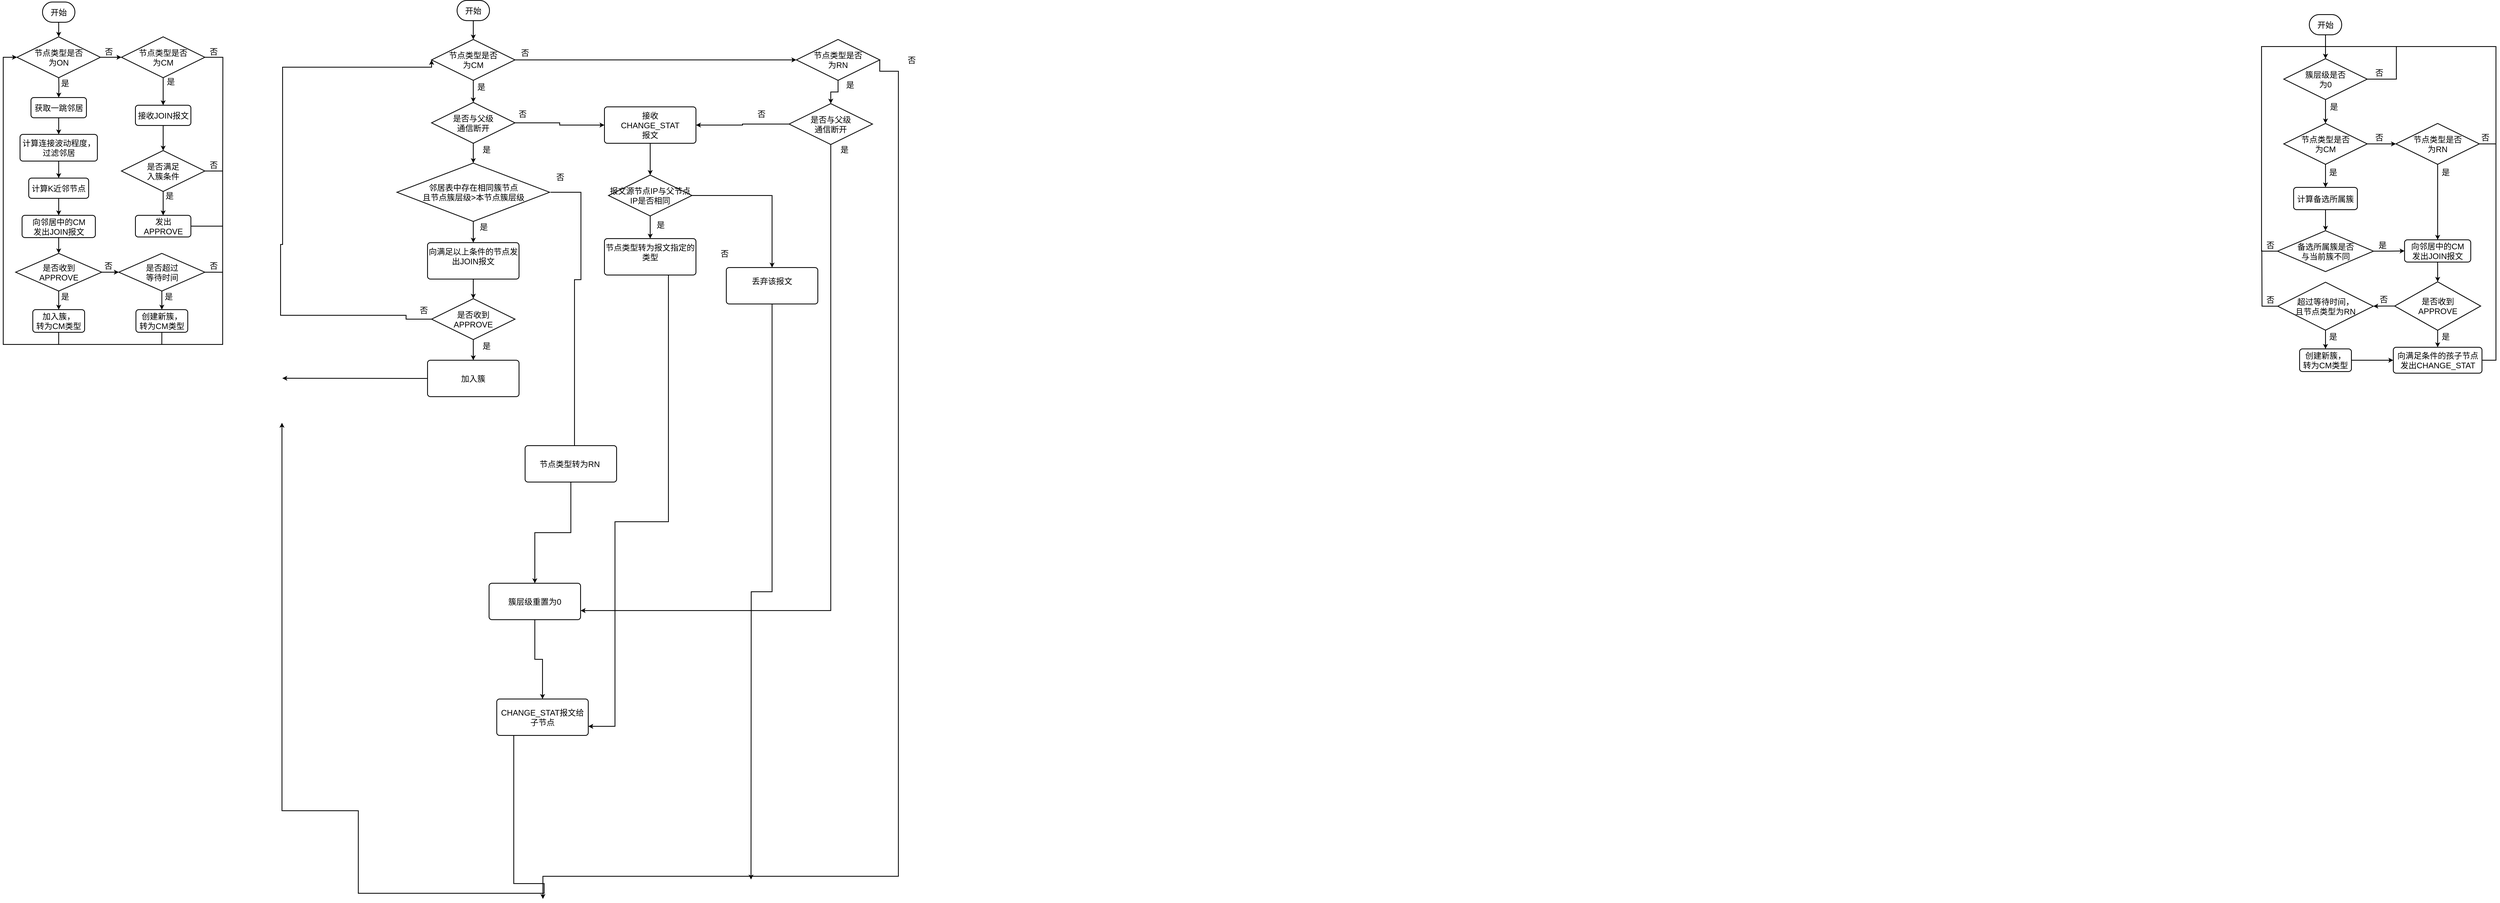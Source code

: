 <mxfile version="20.8.23" type="github">
  <diagram id="C5RBs43oDa-KdzZeNtuy" name="Page-1">
    <mxGraphModel dx="12573" dy="5320" grid="0" gridSize="10" guides="1" tooltips="1" connect="1" arrows="1" fold="1" page="0" pageScale="1" pageWidth="827" pageHeight="1169" math="0" shadow="0">
      <root>
        <mxCell id="WIyWlLk6GJQsqaUBKTNV-0" />
        <mxCell id="WIyWlLk6GJQsqaUBKTNV-1" parent="WIyWlLk6GJQsqaUBKTNV-0" />
        <mxCell id="Gv1gd0p0m8v2-Ml-v7k9-33" style="edgeStyle=orthogonalEdgeStyle;rounded=0;orthogonalLoop=1;jettySize=auto;html=1;exitX=0.5;exitY=1;exitDx=0;exitDy=0;entryX=0.5;entryY=0;entryDx=0;entryDy=0;fontSize=20;strokeWidth=2;" edge="1" parent="WIyWlLk6GJQsqaUBKTNV-1" source="Gv1gd0p0m8v2-Ml-v7k9-2" target="Gv1gd0p0m8v2-Ml-v7k9-16">
          <mxGeometry relative="1" as="geometry" />
        </mxCell>
        <mxCell id="Gv1gd0p0m8v2-Ml-v7k9-2" value="获取一跳邻居" style="rounded=1;whiteSpace=wrap;html=1;absoluteArcSize=1;arcSize=14;strokeWidth=2;fontSize=20;" vertex="1" parent="WIyWlLk6GJQsqaUBKTNV-1">
          <mxGeometry x="129.5" y="320" width="137" height="50" as="geometry" />
        </mxCell>
        <mxCell id="Gv1gd0p0m8v2-Ml-v7k9-41" style="edgeStyle=orthogonalEdgeStyle;rounded=0;orthogonalLoop=1;jettySize=auto;html=1;exitX=0.5;exitY=1;exitDx=0;exitDy=0;exitPerimeter=0;entryX=0.5;entryY=0;entryDx=0;entryDy=0;fontSize=20;strokeWidth=2;" edge="1" parent="WIyWlLk6GJQsqaUBKTNV-1" target="Gv1gd0p0m8v2-Ml-v7k9-2">
          <mxGeometry relative="1" as="geometry">
            <mxPoint x="198" y="266" as="sourcePoint" />
          </mxGeometry>
        </mxCell>
        <mxCell id="Gv1gd0p0m8v2-Ml-v7k9-55" style="edgeStyle=orthogonalEdgeStyle;rounded=0;orthogonalLoop=1;jettySize=auto;html=1;exitX=1;exitY=0.5;exitDx=0;exitDy=0;exitPerimeter=0;fontSize=20;entryX=0;entryY=0.5;entryDx=0;entryDy=0;entryPerimeter=0;strokeWidth=2;" edge="1" parent="WIyWlLk6GJQsqaUBKTNV-1" source="Gv1gd0p0m8v2-Ml-v7k9-3" target="Gv1gd0p0m8v2-Ml-v7k9-81">
          <mxGeometry relative="1" as="geometry">
            <mxPoint x="352" y="221" as="targetPoint" />
          </mxGeometry>
        </mxCell>
        <mxCell id="Gv1gd0p0m8v2-Ml-v7k9-3" value="节点类型是否&lt;br&gt;为ON" style="strokeWidth=2;html=1;shape=mxgraph.flowchart.decision;whiteSpace=wrap;fontSize=20;" vertex="1" parent="WIyWlLk6GJQsqaUBKTNV-1">
          <mxGeometry x="95" y="170" width="206" height="101" as="geometry" />
        </mxCell>
        <mxCell id="Gv1gd0p0m8v2-Ml-v7k9-9" style="edgeStyle=orthogonalEdgeStyle;rounded=0;orthogonalLoop=1;jettySize=auto;html=1;exitX=0.5;exitY=1;exitDx=0;exitDy=0;exitPerimeter=0;entryX=0.5;entryY=0;entryDx=0;entryDy=0;entryPerimeter=0;fontSize=20;strokeWidth=2;" edge="1" parent="WIyWlLk6GJQsqaUBKTNV-1" source="Gv1gd0p0m8v2-Ml-v7k9-8" target="Gv1gd0p0m8v2-Ml-v7k9-3">
          <mxGeometry relative="1" as="geometry" />
        </mxCell>
        <mxCell id="Gv1gd0p0m8v2-Ml-v7k9-8" value="开始" style="strokeWidth=2;html=1;shape=mxgraph.flowchart.terminator;whiteSpace=wrap;fontSize=20;" vertex="1" parent="WIyWlLk6GJQsqaUBKTNV-1">
          <mxGeometry x="158" y="84" width="80" height="50" as="geometry" />
        </mxCell>
        <mxCell id="Gv1gd0p0m8v2-Ml-v7k9-35" style="edgeStyle=orthogonalEdgeStyle;rounded=0;orthogonalLoop=1;jettySize=auto;html=1;exitX=0.5;exitY=1;exitDx=0;exitDy=0;entryX=0.5;entryY=0;entryDx=0;entryDy=0;fontSize=20;strokeWidth=2;" edge="1" parent="WIyWlLk6GJQsqaUBKTNV-1" source="Gv1gd0p0m8v2-Ml-v7k9-16" target="Gv1gd0p0m8v2-Ml-v7k9-82">
          <mxGeometry relative="1" as="geometry">
            <mxPoint x="211" y="539.0" as="targetPoint" />
          </mxGeometry>
        </mxCell>
        <mxCell id="Gv1gd0p0m8v2-Ml-v7k9-16" value="计算连接波动程度，过滤邻居" style="rounded=1;whiteSpace=wrap;html=1;absoluteArcSize=1;arcSize=14;strokeWidth=2;fontSize=20;" vertex="1" parent="WIyWlLk6GJQsqaUBKTNV-1">
          <mxGeometry x="102.5" y="411" width="191" height="66" as="geometry" />
        </mxCell>
        <mxCell id="Gv1gd0p0m8v2-Ml-v7k9-36" style="edgeStyle=orthogonalEdgeStyle;rounded=0;orthogonalLoop=1;jettySize=auto;html=1;entryX=0.5;entryY=0;entryDx=0;entryDy=0;fontSize=20;strokeWidth=2;exitX=0.5;exitY=1;exitDx=0;exitDy=0;" edge="1" parent="WIyWlLk6GJQsqaUBKTNV-1" target="Gv1gd0p0m8v2-Ml-v7k9-24">
          <mxGeometry relative="1" as="geometry">
            <mxPoint x="198" y="583.0" as="sourcePoint" />
            <Array as="points">
              <mxPoint x="198" y="570" />
              <mxPoint x="198" y="570" />
            </Array>
          </mxGeometry>
        </mxCell>
        <mxCell id="Gv1gd0p0m8v2-Ml-v7k9-37" style="edgeStyle=orthogonalEdgeStyle;rounded=0;orthogonalLoop=1;jettySize=auto;html=1;exitX=0.5;exitY=1;exitDx=0;exitDy=0;fontSize=20;entryX=0.5;entryY=0;entryDx=0;entryDy=0;entryPerimeter=0;strokeWidth=2;" edge="1" parent="WIyWlLk6GJQsqaUBKTNV-1" source="Gv1gd0p0m8v2-Ml-v7k9-24" target="Gv1gd0p0m8v2-Ml-v7k9-84">
          <mxGeometry relative="1" as="geometry">
            <mxPoint x="197" y="691" as="targetPoint" />
          </mxGeometry>
        </mxCell>
        <mxCell id="Gv1gd0p0m8v2-Ml-v7k9-24" value="向邻居中的CM&lt;br style=&quot;font-size: 20px;&quot;&gt;发出JOIN报文" style="rounded=1;whiteSpace=wrap;html=1;absoluteArcSize=1;arcSize=14;strokeWidth=2;fontSize=20;" vertex="1" parent="WIyWlLk6GJQsqaUBKTNV-1">
          <mxGeometry x="107.5" y="611" width="181" height="55" as="geometry" />
        </mxCell>
        <mxCell id="Gv1gd0p0m8v2-Ml-v7k9-39" style="edgeStyle=orthogonalEdgeStyle;rounded=0;orthogonalLoop=1;jettySize=auto;html=1;exitX=0.5;exitY=1;exitDx=0;exitDy=0;exitPerimeter=0;entryX=0.5;entryY=0;entryDx=0;entryDy=0;fontSize=20;strokeWidth=2;" edge="1" parent="WIyWlLk6GJQsqaUBKTNV-1" source="Gv1gd0p0m8v2-Ml-v7k9-84" target="Gv1gd0p0m8v2-Ml-v7k9-80">
          <mxGeometry relative="1" as="geometry">
            <mxPoint x="210" y="792.0" as="sourcePoint" />
            <mxPoint x="180" y="841" as="targetPoint" />
          </mxGeometry>
        </mxCell>
        <mxCell id="Gv1gd0p0m8v2-Ml-v7k9-63" value="是" style="text;strokeColor=none;align=center;fillColor=none;html=1;verticalAlign=middle;whiteSpace=wrap;rounded=0;fontSize=20;" vertex="1" parent="WIyWlLk6GJQsqaUBKTNV-1">
          <mxGeometry x="184" y="796" width="60" height="30" as="geometry" />
        </mxCell>
        <mxCell id="Gv1gd0p0m8v2-Ml-v7k9-66" value="否" style="text;strokeColor=none;align=center;fillColor=none;html=1;verticalAlign=middle;whiteSpace=wrap;rounded=0;fontSize=20;" vertex="1" parent="WIyWlLk6GJQsqaUBKTNV-1">
          <mxGeometry x="291" y="720" width="60" height="30" as="geometry" />
        </mxCell>
        <mxCell id="Gv1gd0p0m8v2-Ml-v7k9-68" value="是" style="text;strokeColor=none;align=center;fillColor=none;html=1;verticalAlign=middle;whiteSpace=wrap;rounded=0;fontSize=20;" vertex="1" parent="WIyWlLk6GJQsqaUBKTNV-1">
          <mxGeometry x="440" y="796" width="60" height="30" as="geometry" />
        </mxCell>
        <mxCell id="Gv1gd0p0m8v2-Ml-v7k9-70" value="是" style="text;strokeColor=none;align=center;fillColor=none;html=1;verticalAlign=middle;whiteSpace=wrap;rounded=0;fontSize=20;" vertex="1" parent="WIyWlLk6GJQsqaUBKTNV-1">
          <mxGeometry x="184" y="269" width="60" height="30" as="geometry" />
        </mxCell>
        <mxCell id="Gv1gd0p0m8v2-Ml-v7k9-71" value="否" style="text;strokeColor=none;align=center;fillColor=none;html=1;verticalAlign=middle;whiteSpace=wrap;rounded=0;fontSize=20;" vertex="1" parent="WIyWlLk6GJQsqaUBKTNV-1">
          <mxGeometry x="291.5" y="191" width="60" height="30" as="geometry" />
        </mxCell>
        <mxCell id="Gv1gd0p0m8v2-Ml-v7k9-72" value="否" style="text;strokeColor=none;align=center;fillColor=none;html=1;verticalAlign=middle;whiteSpace=wrap;rounded=0;fontSize=20;" vertex="1" parent="WIyWlLk6GJQsqaUBKTNV-1">
          <mxGeometry x="551" y="471" width="60" height="30" as="geometry" />
        </mxCell>
        <mxCell id="Gv1gd0p0m8v2-Ml-v7k9-74" value="是" style="text;strokeColor=none;align=center;fillColor=none;html=1;verticalAlign=middle;whiteSpace=wrap;rounded=0;fontSize=20;" vertex="1" parent="WIyWlLk6GJQsqaUBKTNV-1">
          <mxGeometry x="442" y="547" width="60" height="30" as="geometry" />
        </mxCell>
        <mxCell id="Gv1gd0p0m8v2-Ml-v7k9-75" value="是" style="text;strokeColor=none;align=center;fillColor=none;html=1;verticalAlign=middle;whiteSpace=wrap;rounded=0;fontSize=20;" vertex="1" parent="WIyWlLk6GJQsqaUBKTNV-1">
          <mxGeometry x="445" y="265" width="60" height="30" as="geometry" />
        </mxCell>
        <mxCell id="Gv1gd0p0m8v2-Ml-v7k9-231" style="edgeStyle=orthogonalEdgeStyle;rounded=0;orthogonalLoop=1;jettySize=auto;html=1;exitX=0.5;exitY=1;exitDx=0;exitDy=0;strokeWidth=2;fontSize=20;endArrow=none;endFill=0;" edge="1" parent="WIyWlLk6GJQsqaUBKTNV-1" source="Gv1gd0p0m8v2-Ml-v7k9-80">
          <mxGeometry relative="1" as="geometry">
            <mxPoint x="197.944" y="929.667" as="targetPoint" />
          </mxGeometry>
        </mxCell>
        <mxCell id="Gv1gd0p0m8v2-Ml-v7k9-80" value="加入簇，&lt;br style=&quot;font-size: 20px;&quot;&gt;转为CM类型" style="rounded=1;whiteSpace=wrap;html=1;absoluteArcSize=1;arcSize=14;strokeWidth=2;fontSize=20;" vertex="1" parent="WIyWlLk6GJQsqaUBKTNV-1">
          <mxGeometry x="134" y="844" width="128" height="56" as="geometry" />
        </mxCell>
        <mxCell id="Gv1gd0p0m8v2-Ml-v7k9-95" value="" style="edgeStyle=orthogonalEdgeStyle;rounded=0;orthogonalLoop=1;jettySize=auto;html=1;fontSize=20;endArrow=classic;endFill=1;strokeWidth=2;" edge="1" parent="WIyWlLk6GJQsqaUBKTNV-1" source="Gv1gd0p0m8v2-Ml-v7k9-81" target="Gv1gd0p0m8v2-Ml-v7k9-86">
          <mxGeometry relative="1" as="geometry" />
        </mxCell>
        <mxCell id="Gv1gd0p0m8v2-Ml-v7k9-169" style="edgeStyle=orthogonalEdgeStyle;rounded=0;orthogonalLoop=1;jettySize=auto;html=1;exitX=1;exitY=0.5;exitDx=0;exitDy=0;exitPerimeter=0;strokeWidth=2;fontSize=20;endArrow=none;endFill=0;" edge="1" parent="WIyWlLk6GJQsqaUBKTNV-1" source="Gv1gd0p0m8v2-Ml-v7k9-81">
          <mxGeometry relative="1" as="geometry">
            <mxPoint x="603" y="501" as="targetPoint" />
          </mxGeometry>
        </mxCell>
        <mxCell id="Gv1gd0p0m8v2-Ml-v7k9-81" value="节点类型是否&lt;br&gt;为CM" style="strokeWidth=2;html=1;shape=mxgraph.flowchart.decision;whiteSpace=wrap;fontSize=20;" vertex="1" parent="WIyWlLk6GJQsqaUBKTNV-1">
          <mxGeometry x="353" y="170" width="206" height="101" as="geometry" />
        </mxCell>
        <mxCell id="Gv1gd0p0m8v2-Ml-v7k9-82" value="计算K近邻节点" style="rounded=1;whiteSpace=wrap;html=1;absoluteArcSize=1;arcSize=14;strokeWidth=2;fontSize=20;" vertex="1" parent="WIyWlLk6GJQsqaUBKTNV-1">
          <mxGeometry x="124" y="519" width="148" height="50" as="geometry" />
        </mxCell>
        <mxCell id="Gv1gd0p0m8v2-Ml-v7k9-92" value="" style="edgeStyle=orthogonalEdgeStyle;rounded=0;orthogonalLoop=1;jettySize=auto;html=1;fontSize=20;endArrow=classic;endFill=1;exitX=1;exitY=0.5;exitDx=0;exitDy=0;exitPerimeter=0;strokeWidth=2;" edge="1" parent="WIyWlLk6GJQsqaUBKTNV-1" source="Gv1gd0p0m8v2-Ml-v7k9-84" target="Gv1gd0p0m8v2-Ml-v7k9-91">
          <mxGeometry relative="1" as="geometry">
            <mxPoint x="288.25" y="702.5" as="sourcePoint" />
            <Array as="points">
              <mxPoint x="386" y="751" />
            </Array>
          </mxGeometry>
        </mxCell>
        <mxCell id="Gv1gd0p0m8v2-Ml-v7k9-84" value="是否收到&lt;br&gt;APPROVE" style="strokeWidth=2;html=1;shape=mxgraph.flowchart.decision;whiteSpace=wrap;fontSize=20;" vertex="1" parent="WIyWlLk6GJQsqaUBKTNV-1">
          <mxGeometry x="91.75" y="705" width="212.5" height="93" as="geometry" />
        </mxCell>
        <mxCell id="Gv1gd0p0m8v2-Ml-v7k9-232" style="edgeStyle=orthogonalEdgeStyle;rounded=0;orthogonalLoop=1;jettySize=auto;html=1;exitX=0.5;exitY=1;exitDx=0;exitDy=0;strokeWidth=2;fontSize=20;endArrow=none;endFill=0;" edge="1" parent="WIyWlLk6GJQsqaUBKTNV-1" source="Gv1gd0p0m8v2-Ml-v7k9-85">
          <mxGeometry relative="1" as="geometry">
            <mxPoint x="452.667" y="929.667" as="targetPoint" />
          </mxGeometry>
        </mxCell>
        <mxCell id="Gv1gd0p0m8v2-Ml-v7k9-85" value="创建新簇，&lt;br style=&quot;border-color: var(--border-color);&quot;&gt;转为CM类型" style="rounded=1;whiteSpace=wrap;html=1;absoluteArcSize=1;arcSize=14;strokeWidth=2;fontSize=20;" vertex="1" parent="WIyWlLk6GJQsqaUBKTNV-1">
          <mxGeometry x="388.75" y="844" width="128" height="56" as="geometry" />
        </mxCell>
        <mxCell id="Gv1gd0p0m8v2-Ml-v7k9-96" value="" style="edgeStyle=orthogonalEdgeStyle;rounded=0;orthogonalLoop=1;jettySize=auto;html=1;fontSize=20;endArrow=classic;endFill=1;strokeWidth=2;" edge="1" parent="WIyWlLk6GJQsqaUBKTNV-1" source="Gv1gd0p0m8v2-Ml-v7k9-86" target="Gv1gd0p0m8v2-Ml-v7k9-87">
          <mxGeometry relative="1" as="geometry" />
        </mxCell>
        <mxCell id="Gv1gd0p0m8v2-Ml-v7k9-86" value="接收JOIN报文" style="rounded=1;whiteSpace=wrap;html=1;absoluteArcSize=1;arcSize=14;strokeWidth=2;fontSize=20;" vertex="1" parent="WIyWlLk6GJQsqaUBKTNV-1">
          <mxGeometry x="387.5" y="339" width="137" height="50" as="geometry" />
        </mxCell>
        <mxCell id="Gv1gd0p0m8v2-Ml-v7k9-97" value="" style="edgeStyle=orthogonalEdgeStyle;rounded=0;orthogonalLoop=1;jettySize=auto;html=1;fontSize=20;endArrow=classic;endFill=1;strokeWidth=2;exitX=0.5;exitY=1;exitDx=0;exitDy=0;exitPerimeter=0;" edge="1" parent="WIyWlLk6GJQsqaUBKTNV-1" source="Gv1gd0p0m8v2-Ml-v7k9-87" target="Gv1gd0p0m8v2-Ml-v7k9-88">
          <mxGeometry relative="1" as="geometry">
            <mxPoint x="456.0" y="580" as="sourcePoint" />
          </mxGeometry>
        </mxCell>
        <mxCell id="Gv1gd0p0m8v2-Ml-v7k9-103" style="edgeStyle=orthogonalEdgeStyle;rounded=0;orthogonalLoop=1;jettySize=auto;html=1;exitX=1;exitY=0.5;exitDx=0;exitDy=0;exitPerimeter=0;fontSize=20;endArrow=classic;endFill=1;entryX=0;entryY=0.5;entryDx=0;entryDy=0;entryPerimeter=0;strokeWidth=2;" edge="1" parent="WIyWlLk6GJQsqaUBKTNV-1" source="Gv1gd0p0m8v2-Ml-v7k9-87" target="Gv1gd0p0m8v2-Ml-v7k9-3">
          <mxGeometry relative="1" as="geometry">
            <mxPoint x="52" y="447" as="targetPoint" />
            <Array as="points">
              <mxPoint x="603" y="502" />
              <mxPoint x="603" y="930" />
              <mxPoint x="61" y="930" />
              <mxPoint x="61" y="220" />
            </Array>
          </mxGeometry>
        </mxCell>
        <mxCell id="Gv1gd0p0m8v2-Ml-v7k9-87" value="是否满足&lt;br&gt;入簇条件" style="strokeWidth=2;html=1;shape=mxgraph.flowchart.decision;whiteSpace=wrap;fontSize=20;" vertex="1" parent="WIyWlLk6GJQsqaUBKTNV-1">
          <mxGeometry x="353" y="451" width="206" height="101" as="geometry" />
        </mxCell>
        <mxCell id="Gv1gd0p0m8v2-Ml-v7k9-229" style="edgeStyle=orthogonalEdgeStyle;rounded=0;orthogonalLoop=1;jettySize=auto;html=1;exitX=1;exitY=0.5;exitDx=0;exitDy=0;strokeWidth=2;fontSize=20;endArrow=none;endFill=0;" edge="1" parent="WIyWlLk6GJQsqaUBKTNV-1" source="Gv1gd0p0m8v2-Ml-v7k9-88">
          <mxGeometry relative="1" as="geometry">
            <mxPoint x="602.389" y="637.722" as="targetPoint" />
          </mxGeometry>
        </mxCell>
        <mxCell id="Gv1gd0p0m8v2-Ml-v7k9-88" value="发出APPROVE" style="rounded=1;whiteSpace=wrap;html=1;absoluteArcSize=1;arcSize=14;strokeWidth=2;fontSize=20;" vertex="1" parent="WIyWlLk6GJQsqaUBKTNV-1">
          <mxGeometry x="387.5" y="611" width="137" height="53.5" as="geometry" />
        </mxCell>
        <mxCell id="Gv1gd0p0m8v2-Ml-v7k9-93" style="edgeStyle=orthogonalEdgeStyle;rounded=0;orthogonalLoop=1;jettySize=auto;html=1;exitX=0.5;exitY=1;exitDx=0;exitDy=0;exitPerimeter=0;entryX=0.5;entryY=0;entryDx=0;entryDy=0;fontSize=20;endArrow=classic;endFill=1;strokeWidth=2;" edge="1" parent="WIyWlLk6GJQsqaUBKTNV-1" source="Gv1gd0p0m8v2-Ml-v7k9-91" target="Gv1gd0p0m8v2-Ml-v7k9-85">
          <mxGeometry relative="1" as="geometry">
            <mxPoint x="386.25" y="869.0" as="sourcePoint" />
          </mxGeometry>
        </mxCell>
        <mxCell id="Gv1gd0p0m8v2-Ml-v7k9-230" style="edgeStyle=orthogonalEdgeStyle;rounded=0;orthogonalLoop=1;jettySize=auto;html=1;exitX=1;exitY=0.5;exitDx=0;exitDy=0;exitPerimeter=0;strokeWidth=2;fontSize=20;endArrow=none;endFill=0;" edge="1" parent="WIyWlLk6GJQsqaUBKTNV-1" source="Gv1gd0p0m8v2-Ml-v7k9-91">
          <mxGeometry relative="1" as="geometry">
            <mxPoint x="602.333" y="751.667" as="targetPoint" />
          </mxGeometry>
        </mxCell>
        <mxCell id="Gv1gd0p0m8v2-Ml-v7k9-91" value="是否超过&lt;br&gt;等待时间" style="strokeWidth=2;html=1;shape=mxgraph.flowchart.decision;whiteSpace=wrap;fontSize=20;" vertex="1" parent="WIyWlLk6GJQsqaUBKTNV-1">
          <mxGeometry x="346.5" y="705" width="212.5" height="93" as="geometry" />
        </mxCell>
        <mxCell id="Gv1gd0p0m8v2-Ml-v7k9-104" style="edgeStyle=orthogonalEdgeStyle;rounded=0;orthogonalLoop=1;jettySize=auto;html=1;exitX=0.5;exitY=1;exitDx=0;exitDy=0;fontSize=20;endArrow=classic;endFill=1;" edge="1" parent="WIyWlLk6GJQsqaUBKTNV-1" source="Gv1gd0p0m8v2-Ml-v7k9-72" target="Gv1gd0p0m8v2-Ml-v7k9-72">
          <mxGeometry relative="1" as="geometry" />
        </mxCell>
        <mxCell id="Gv1gd0p0m8v2-Ml-v7k9-106" value="否" style="text;strokeColor=none;align=center;fillColor=none;html=1;verticalAlign=middle;whiteSpace=wrap;rounded=0;fontSize=20;" vertex="1" parent="WIyWlLk6GJQsqaUBKTNV-1">
          <mxGeometry x="551" y="720" width="60" height="30" as="geometry" />
        </mxCell>
        <mxCell id="Gv1gd0p0m8v2-Ml-v7k9-114" value="" style="edgeStyle=orthogonalEdgeStyle;rounded=0;orthogonalLoop=1;jettySize=auto;html=1;strokeWidth=2;fontSize=20;endArrow=classic;endFill=1;" edge="1" parent="WIyWlLk6GJQsqaUBKTNV-1" source="Gv1gd0p0m8v2-Ml-v7k9-109" target="Gv1gd0p0m8v2-Ml-v7k9-111">
          <mxGeometry relative="1" as="geometry" />
        </mxCell>
        <mxCell id="Gv1gd0p0m8v2-Ml-v7k9-109" value="开始" style="strokeWidth=2;html=1;shape=mxgraph.flowchart.terminator;whiteSpace=wrap;fontSize=20;" vertex="1" parent="WIyWlLk6GJQsqaUBKTNV-1">
          <mxGeometry x="1182" y="80" width="80" height="50" as="geometry" />
        </mxCell>
        <mxCell id="Gv1gd0p0m8v2-Ml-v7k9-143" value="" style="edgeStyle=orthogonalEdgeStyle;rounded=0;orthogonalLoop=1;jettySize=auto;html=1;strokeWidth=2;fontSize=20;endArrow=classic;endFill=1;" edge="1" parent="WIyWlLk6GJQsqaUBKTNV-1" source="Gv1gd0p0m8v2-Ml-v7k9-110" target="Gv1gd0p0m8v2-Ml-v7k9-142">
          <mxGeometry relative="1" as="geometry" />
        </mxCell>
        <mxCell id="Gv1gd0p0m8v2-Ml-v7k9-110" value="&lt;div&gt;向满足以上条件的节点发出JOIN报文&lt;/div&gt;&lt;div&gt;&lt;br&gt;&lt;/div&gt;" style="rounded=1;whiteSpace=wrap;html=1;absoluteArcSize=1;arcSize=14;strokeWidth=2;fontSize=20;" vertex="1" parent="WIyWlLk6GJQsqaUBKTNV-1">
          <mxGeometry x="1109" y="678.5" width="226" height="90" as="geometry" />
        </mxCell>
        <mxCell id="Gv1gd0p0m8v2-Ml-v7k9-115" value="" style="edgeStyle=orthogonalEdgeStyle;rounded=0;orthogonalLoop=1;jettySize=auto;html=1;strokeWidth=2;fontSize=20;endArrow=classic;endFill=1;" edge="1" parent="WIyWlLk6GJQsqaUBKTNV-1" source="Gv1gd0p0m8v2-Ml-v7k9-111" target="Gv1gd0p0m8v2-Ml-v7k9-113">
          <mxGeometry relative="1" as="geometry" />
        </mxCell>
        <mxCell id="Gv1gd0p0m8v2-Ml-v7k9-117" value="" style="edgeStyle=orthogonalEdgeStyle;rounded=0;orthogonalLoop=1;jettySize=auto;html=1;strokeWidth=2;fontSize=20;endArrow=classic;endFill=1;" edge="1" parent="WIyWlLk6GJQsqaUBKTNV-1" source="Gv1gd0p0m8v2-Ml-v7k9-111" target="Gv1gd0p0m8v2-Ml-v7k9-112">
          <mxGeometry relative="1" as="geometry" />
        </mxCell>
        <mxCell id="Gv1gd0p0m8v2-Ml-v7k9-111" value="节点类型是否&lt;br&gt;为CM" style="strokeWidth=2;html=1;shape=mxgraph.flowchart.decision;whiteSpace=wrap;fontSize=20;" vertex="1" parent="WIyWlLk6GJQsqaUBKTNV-1">
          <mxGeometry x="1119" y="176.5" width="206" height="101" as="geometry" />
        </mxCell>
        <mxCell id="Gv1gd0p0m8v2-Ml-v7k9-154" value="" style="edgeStyle=orthogonalEdgeStyle;rounded=0;orthogonalLoop=1;jettySize=auto;html=1;strokeWidth=2;fontSize=20;endArrow=classic;endFill=1;" edge="1" parent="WIyWlLk6GJQsqaUBKTNV-1" source="Gv1gd0p0m8v2-Ml-v7k9-112" target="Gv1gd0p0m8v2-Ml-v7k9-153">
          <mxGeometry relative="1" as="geometry" />
        </mxCell>
        <mxCell id="Gv1gd0p0m8v2-Ml-v7k9-172" style="edgeStyle=orthogonalEdgeStyle;rounded=0;orthogonalLoop=1;jettySize=auto;html=1;exitX=1;exitY=0.5;exitDx=0;exitDy=0;exitPerimeter=0;strokeWidth=2;fontSize=20;endArrow=classic;endFill=1;" edge="1" parent="WIyWlLk6GJQsqaUBKTNV-1" source="Gv1gd0p0m8v2-Ml-v7k9-112">
          <mxGeometry relative="1" as="geometry">
            <mxPoint x="1394" y="2300" as="targetPoint" />
            <Array as="points">
              <mxPoint x="2272" y="255" />
              <mxPoint x="2272" y="2244" />
              <mxPoint x="1394" y="2244" />
            </Array>
          </mxGeometry>
        </mxCell>
        <mxCell id="Gv1gd0p0m8v2-Ml-v7k9-112" value="节点类型是否&lt;br&gt;为RN" style="strokeWidth=2;html=1;shape=mxgraph.flowchart.decision;whiteSpace=wrap;fontSize=20;" vertex="1" parent="WIyWlLk6GJQsqaUBKTNV-1">
          <mxGeometry x="2020" y="176.5" width="206" height="101" as="geometry" />
        </mxCell>
        <mxCell id="Gv1gd0p0m8v2-Ml-v7k9-234" style="edgeStyle=orthogonalEdgeStyle;rounded=0;orthogonalLoop=1;jettySize=auto;html=1;exitX=0.5;exitY=1;exitDx=0;exitDy=0;exitPerimeter=0;entryX=0.5;entryY=0;entryDx=0;entryDy=0;entryPerimeter=0;strokeWidth=2;fontSize=20;endArrow=classic;endFill=1;" edge="1" parent="WIyWlLk6GJQsqaUBKTNV-1" source="Gv1gd0p0m8v2-Ml-v7k9-113" target="Gv1gd0p0m8v2-Ml-v7k9-121">
          <mxGeometry relative="1" as="geometry" />
        </mxCell>
        <mxCell id="Gv1gd0p0m8v2-Ml-v7k9-237" style="edgeStyle=orthogonalEdgeStyle;rounded=0;orthogonalLoop=1;jettySize=auto;html=1;exitX=1;exitY=0.5;exitDx=0;exitDy=0;exitPerimeter=0;entryX=0;entryY=0.5;entryDx=0;entryDy=0;strokeWidth=2;fontSize=20;endArrow=classic;endFill=1;" edge="1" parent="WIyWlLk6GJQsqaUBKTNV-1" source="Gv1gd0p0m8v2-Ml-v7k9-113" target="Gv1gd0p0m8v2-Ml-v7k9-130">
          <mxGeometry relative="1" as="geometry" />
        </mxCell>
        <mxCell id="Gv1gd0p0m8v2-Ml-v7k9-113" value="是否与父级&lt;br&gt;通信断开" style="strokeWidth=2;html=1;shape=mxgraph.flowchart.decision;whiteSpace=wrap;fontSize=20;" vertex="1" parent="WIyWlLk6GJQsqaUBKTNV-1">
          <mxGeometry x="1119" y="332" width="206" height="101" as="geometry" />
        </mxCell>
        <mxCell id="Gv1gd0p0m8v2-Ml-v7k9-116" value="是" style="text;strokeColor=none;align=center;fillColor=none;html=1;verticalAlign=middle;whiteSpace=wrap;rounded=0;fontSize=20;" vertex="1" parent="WIyWlLk6GJQsqaUBKTNV-1">
          <mxGeometry x="1212" y="277.5" width="60" height="30" as="geometry" />
        </mxCell>
        <mxCell id="Gv1gd0p0m8v2-Ml-v7k9-120" value="否" style="text;strokeColor=none;align=center;fillColor=none;html=1;verticalAlign=middle;whiteSpace=wrap;rounded=0;fontSize=20;" vertex="1" parent="WIyWlLk6GJQsqaUBKTNV-1">
          <mxGeometry x="1320" y="194" width="60" height="30" as="geometry" />
        </mxCell>
        <mxCell id="Gv1gd0p0m8v2-Ml-v7k9-126" value="" style="edgeStyle=orthogonalEdgeStyle;rounded=0;orthogonalLoop=1;jettySize=auto;html=1;strokeWidth=2;fontSize=20;endArrow=classic;endFill=1;" edge="1" parent="WIyWlLk6GJQsqaUBKTNV-1" source="Gv1gd0p0m8v2-Ml-v7k9-121" target="Gv1gd0p0m8v2-Ml-v7k9-110">
          <mxGeometry relative="1" as="geometry" />
        </mxCell>
        <mxCell id="Gv1gd0p0m8v2-Ml-v7k9-128" style="edgeStyle=orthogonalEdgeStyle;rounded=0;orthogonalLoop=1;jettySize=auto;html=1;strokeWidth=2;fontSize=20;endArrow=classic;endFill=1;" edge="1" parent="WIyWlLk6GJQsqaUBKTNV-1">
          <mxGeometry relative="1" as="geometry">
            <mxPoint x="1413" y="554" as="sourcePoint" />
            <mxPoint x="1472.011" y="1269" as="targetPoint" />
            <Array as="points">
              <mxPoint x="1487.92" y="770" />
              <mxPoint x="1471.92" y="770" />
            </Array>
          </mxGeometry>
        </mxCell>
        <mxCell id="Gv1gd0p0m8v2-Ml-v7k9-121" value="邻居表中存在相同簇节点&lt;br&gt;且节点簇层级&amp;gt;本节点簇层级" style="strokeWidth=2;html=1;shape=mxgraph.flowchart.decision;whiteSpace=wrap;fontSize=20;" vertex="1" parent="WIyWlLk6GJQsqaUBKTNV-1">
          <mxGeometry x="1033.5" y="482" width="377" height="144" as="geometry" />
        </mxCell>
        <mxCell id="Gv1gd0p0m8v2-Ml-v7k9-124" value="是" style="text;strokeColor=none;align=center;fillColor=none;html=1;verticalAlign=middle;whiteSpace=wrap;rounded=0;fontSize=20;" vertex="1" parent="WIyWlLk6GJQsqaUBKTNV-1">
          <mxGeometry x="1225" y="433" width="60" height="30" as="geometry" />
        </mxCell>
        <mxCell id="Gv1gd0p0m8v2-Ml-v7k9-125" value="否" style="text;strokeColor=none;align=center;fillColor=none;html=1;verticalAlign=middle;whiteSpace=wrap;rounded=0;fontSize=20;" vertex="1" parent="WIyWlLk6GJQsqaUBKTNV-1">
          <mxGeometry x="1314" y="345" width="60" height="30" as="geometry" />
        </mxCell>
        <mxCell id="Gv1gd0p0m8v2-Ml-v7k9-150" style="edgeStyle=orthogonalEdgeStyle;rounded=0;orthogonalLoop=1;jettySize=auto;html=1;strokeWidth=2;fontSize=20;endArrow=classic;endFill=1;exitX=0.5;exitY=1;exitDx=0;exitDy=0;" edge="1" parent="WIyWlLk6GJQsqaUBKTNV-1" source="Gv1gd0p0m8v2-Ml-v7k9-151">
          <mxGeometry relative="1" as="geometry">
            <mxPoint x="749.455" y="1123.455" as="targetPoint" />
            <mxPoint x="1391" y="1607" as="sourcePoint" />
            <Array as="points">
              <mxPoint x="1322" y="1896" />
              <mxPoint x="1322" y="2262" />
              <mxPoint x="1397" y="2262" />
              <mxPoint x="1397" y="2286" />
              <mxPoint x="938" y="2286" />
              <mxPoint x="938" y="2082" />
              <mxPoint x="750" y="2082" />
            </Array>
          </mxGeometry>
        </mxCell>
        <mxCell id="Gv1gd0p0m8v2-Ml-v7k9-165" style="edgeStyle=orthogonalEdgeStyle;rounded=0;orthogonalLoop=1;jettySize=auto;html=1;exitX=0.5;exitY=1;exitDx=0;exitDy=0;strokeWidth=2;fontSize=20;endArrow=classic;endFill=1;" edge="1" parent="WIyWlLk6GJQsqaUBKTNV-1" source="Gv1gd0p0m8v2-Ml-v7k9-127" target="Gv1gd0p0m8v2-Ml-v7k9-164">
          <mxGeometry relative="1" as="geometry" />
        </mxCell>
        <mxCell id="Gv1gd0p0m8v2-Ml-v7k9-127" value="&lt;div&gt;节点类型转为RN&lt;span style=&quot;background-color: initial;&quot;&gt;&amp;nbsp;&lt;/span&gt;&lt;/div&gt;" style="rounded=1;whiteSpace=wrap;html=1;absoluteArcSize=1;arcSize=14;strokeWidth=2;fontSize=20;" vertex="1" parent="WIyWlLk6GJQsqaUBKTNV-1">
          <mxGeometry x="1350" y="1180" width="226" height="90" as="geometry" />
        </mxCell>
        <mxCell id="Gv1gd0p0m8v2-Ml-v7k9-129" value="否" style="text;strokeColor=none;align=center;fillColor=none;html=1;verticalAlign=middle;whiteSpace=wrap;rounded=0;fontSize=20;" vertex="1" parent="WIyWlLk6GJQsqaUBKTNV-1">
          <mxGeometry x="1407" y="501" width="60" height="30" as="geometry" />
        </mxCell>
        <mxCell id="Gv1gd0p0m8v2-Ml-v7k9-133" value="" style="edgeStyle=orthogonalEdgeStyle;rounded=0;orthogonalLoop=1;jettySize=auto;html=1;strokeWidth=2;fontSize=20;endArrow=classic;endFill=1;" edge="1" parent="WIyWlLk6GJQsqaUBKTNV-1" source="Gv1gd0p0m8v2-Ml-v7k9-130" target="Gv1gd0p0m8v2-Ml-v7k9-132">
          <mxGeometry relative="1" as="geometry" />
        </mxCell>
        <mxCell id="Gv1gd0p0m8v2-Ml-v7k9-130" value="&lt;div&gt;接收&lt;/div&gt;CHANGE_STAT&lt;div&gt;报文&lt;/div&gt;" style="rounded=1;whiteSpace=wrap;html=1;absoluteArcSize=1;arcSize=14;strokeWidth=2;fontSize=20;" vertex="1" parent="WIyWlLk6GJQsqaUBKTNV-1">
          <mxGeometry x="1546" y="343" width="226" height="90" as="geometry" />
        </mxCell>
        <mxCell id="Gv1gd0p0m8v2-Ml-v7k9-135" value="" style="edgeStyle=orthogonalEdgeStyle;rounded=0;orthogonalLoop=1;jettySize=auto;html=1;strokeWidth=2;fontSize=20;endArrow=classic;endFill=1;" edge="1" parent="WIyWlLk6GJQsqaUBKTNV-1" source="Gv1gd0p0m8v2-Ml-v7k9-132" target="Gv1gd0p0m8v2-Ml-v7k9-134">
          <mxGeometry relative="1" as="geometry" />
        </mxCell>
        <mxCell id="Gv1gd0p0m8v2-Ml-v7k9-138" value="" style="edgeStyle=orthogonalEdgeStyle;rounded=0;orthogonalLoop=1;jettySize=auto;html=1;strokeWidth=2;fontSize=20;endArrow=classic;endFill=1;" edge="1" parent="WIyWlLk6GJQsqaUBKTNV-1" source="Gv1gd0p0m8v2-Ml-v7k9-132" target="Gv1gd0p0m8v2-Ml-v7k9-137">
          <mxGeometry relative="1" as="geometry" />
        </mxCell>
        <mxCell id="Gv1gd0p0m8v2-Ml-v7k9-132" value="报文源节点IP与父节点IP是否相同" style="strokeWidth=2;html=1;shape=mxgraph.flowchart.decision;whiteSpace=wrap;fontSize=20;" vertex="1" parent="WIyWlLk6GJQsqaUBKTNV-1">
          <mxGeometry x="1556" y="511.5" width="206" height="101" as="geometry" />
        </mxCell>
        <mxCell id="Gv1gd0p0m8v2-Ml-v7k9-163" style="edgeStyle=orthogonalEdgeStyle;rounded=0;orthogonalLoop=1;jettySize=auto;html=1;entryX=1;entryY=0.75;entryDx=0;entryDy=0;strokeWidth=2;fontSize=20;endArrow=classic;endFill=1;" edge="1" parent="WIyWlLk6GJQsqaUBKTNV-1" source="Gv1gd0p0m8v2-Ml-v7k9-134" target="Gv1gd0p0m8v2-Ml-v7k9-151">
          <mxGeometry relative="1" as="geometry">
            <Array as="points">
              <mxPoint x="1704" y="885" />
              <mxPoint x="1704" y="1368" />
              <mxPoint x="1572" y="1368" />
              <mxPoint x="1572" y="1874" />
            </Array>
          </mxGeometry>
        </mxCell>
        <mxCell id="Gv1gd0p0m8v2-Ml-v7k9-134" value="&lt;div&gt;节点类型转为报文指定的类型&lt;/div&gt;&lt;div&gt;&lt;br&gt;&lt;/div&gt;" style="rounded=1;whiteSpace=wrap;html=1;absoluteArcSize=1;arcSize=14;strokeWidth=2;fontSize=20;" vertex="1" parent="WIyWlLk6GJQsqaUBKTNV-1">
          <mxGeometry x="1546" y="668.5" width="226" height="90" as="geometry" />
        </mxCell>
        <mxCell id="Gv1gd0p0m8v2-Ml-v7k9-136" value="是" style="text;strokeColor=none;align=center;fillColor=none;html=1;verticalAlign=middle;whiteSpace=wrap;rounded=0;fontSize=20;" vertex="1" parent="WIyWlLk6GJQsqaUBKTNV-1">
          <mxGeometry x="1655" y="619" width="60" height="30" as="geometry" />
        </mxCell>
        <mxCell id="Gv1gd0p0m8v2-Ml-v7k9-174" style="edgeStyle=orthogonalEdgeStyle;rounded=0;orthogonalLoop=1;jettySize=auto;html=1;strokeWidth=2;fontSize=20;endArrow=classic;endFill=1;" edge="1" parent="WIyWlLk6GJQsqaUBKTNV-1" source="Gv1gd0p0m8v2-Ml-v7k9-137">
          <mxGeometry relative="1" as="geometry">
            <mxPoint x="1908" y="2252" as="targetPoint" />
          </mxGeometry>
        </mxCell>
        <mxCell id="Gv1gd0p0m8v2-Ml-v7k9-137" value="&lt;div&gt;丢弃该报文&lt;/div&gt;&lt;div&gt;&lt;br&gt;&lt;/div&gt;" style="rounded=1;whiteSpace=wrap;html=1;absoluteArcSize=1;arcSize=14;strokeWidth=2;fontSize=20;" vertex="1" parent="WIyWlLk6GJQsqaUBKTNV-1">
          <mxGeometry x="1847" y="740" width="226" height="90" as="geometry" />
        </mxCell>
        <mxCell id="Gv1gd0p0m8v2-Ml-v7k9-139" value="否" style="text;strokeColor=none;align=center;fillColor=none;html=1;verticalAlign=middle;whiteSpace=wrap;rounded=0;fontSize=20;" vertex="1" parent="WIyWlLk6GJQsqaUBKTNV-1">
          <mxGeometry x="1813" y="690" width="60" height="30" as="geometry" />
        </mxCell>
        <mxCell id="Gv1gd0p0m8v2-Ml-v7k9-141" value="是" style="text;strokeColor=none;align=center;fillColor=none;html=1;verticalAlign=middle;whiteSpace=wrap;rounded=0;fontSize=20;" vertex="1" parent="WIyWlLk6GJQsqaUBKTNV-1">
          <mxGeometry x="1218" y="623.5" width="60" height="30" as="geometry" />
        </mxCell>
        <mxCell id="Gv1gd0p0m8v2-Ml-v7k9-146" style="edgeStyle=orthogonalEdgeStyle;rounded=0;orthogonalLoop=1;jettySize=auto;html=1;entryX=0.5;entryY=0;entryDx=0;entryDy=0;strokeWidth=2;fontSize=20;endArrow=classic;endFill=1;" edge="1" parent="WIyWlLk6GJQsqaUBKTNV-1" source="Gv1gd0p0m8v2-Ml-v7k9-142" target="Gv1gd0p0m8v2-Ml-v7k9-145">
          <mxGeometry relative="1" as="geometry" />
        </mxCell>
        <mxCell id="Gv1gd0p0m8v2-Ml-v7k9-148" style="edgeStyle=orthogonalEdgeStyle;rounded=0;orthogonalLoop=1;jettySize=auto;html=1;entryX=0;entryY=0.5;entryDx=0;entryDy=0;entryPerimeter=0;strokeWidth=2;fontSize=20;endArrow=classic;endFill=1;exitX=0;exitY=0.5;exitDx=0;exitDy=0;exitPerimeter=0;" edge="1" parent="WIyWlLk6GJQsqaUBKTNV-1" source="Gv1gd0p0m8v2-Ml-v7k9-142" target="Gv1gd0p0m8v2-Ml-v7k9-111">
          <mxGeometry relative="1" as="geometry">
            <Array as="points">
              <mxPoint x="1056" y="867" />
              <mxPoint x="1056" y="858" />
              <mxPoint x="746" y="858" />
              <mxPoint x="746" y="683" />
              <mxPoint x="751" y="683" />
              <mxPoint x="751" y="245" />
              <mxPoint x="1119" y="245" />
            </Array>
          </mxGeometry>
        </mxCell>
        <mxCell id="Gv1gd0p0m8v2-Ml-v7k9-142" value="是否收到&lt;br&gt;APPROVE" style="strokeWidth=2;html=1;shape=mxgraph.flowchart.decision;whiteSpace=wrap;fontSize=20;" vertex="1" parent="WIyWlLk6GJQsqaUBKTNV-1">
          <mxGeometry x="1119" y="817" width="206" height="101" as="geometry" />
        </mxCell>
        <mxCell id="Gv1gd0p0m8v2-Ml-v7k9-236" style="edgeStyle=orthogonalEdgeStyle;rounded=0;orthogonalLoop=1;jettySize=auto;html=1;exitX=0;exitY=0.5;exitDx=0;exitDy=0;strokeWidth=2;fontSize=20;endArrow=classic;endFill=1;" edge="1" parent="WIyWlLk6GJQsqaUBKTNV-1" source="Gv1gd0p0m8v2-Ml-v7k9-145">
          <mxGeometry relative="1" as="geometry">
            <mxPoint x="750.308" y="1013.538" as="targetPoint" />
          </mxGeometry>
        </mxCell>
        <mxCell id="Gv1gd0p0m8v2-Ml-v7k9-145" value="&lt;div&gt;加入簇&lt;/div&gt;" style="rounded=1;whiteSpace=wrap;html=1;absoluteArcSize=1;arcSize=14;strokeWidth=2;fontSize=20;" vertex="1" parent="WIyWlLk6GJQsqaUBKTNV-1">
          <mxGeometry x="1109" y="969" width="226" height="90" as="geometry" />
        </mxCell>
        <mxCell id="Gv1gd0p0m8v2-Ml-v7k9-147" value="是" style="text;strokeColor=none;align=center;fillColor=none;html=1;verticalAlign=middle;whiteSpace=wrap;rounded=0;fontSize=20;" vertex="1" parent="WIyWlLk6GJQsqaUBKTNV-1">
          <mxGeometry x="1225" y="918" width="60" height="30" as="geometry" />
        </mxCell>
        <mxCell id="Gv1gd0p0m8v2-Ml-v7k9-149" value="否" style="text;strokeColor=none;align=center;fillColor=none;html=1;verticalAlign=middle;whiteSpace=wrap;rounded=0;fontSize=20;" vertex="1" parent="WIyWlLk6GJQsqaUBKTNV-1">
          <mxGeometry x="1070" y="830" width="60" height="30" as="geometry" />
        </mxCell>
        <mxCell id="Gv1gd0p0m8v2-Ml-v7k9-151" value="&lt;div&gt;&lt;span style=&quot;background-color: initial;&quot;&gt;CHANGE_STAT报文给子节点&lt;/span&gt;&lt;br&gt;&lt;/div&gt;" style="rounded=1;whiteSpace=wrap;html=1;absoluteArcSize=1;arcSize=14;strokeWidth=2;fontSize=20;" vertex="1" parent="WIyWlLk6GJQsqaUBKTNV-1">
          <mxGeometry x="1280" y="1806" width="226" height="90" as="geometry" />
        </mxCell>
        <mxCell id="Gv1gd0p0m8v2-Ml-v7k9-161" style="edgeStyle=orthogonalEdgeStyle;rounded=0;orthogonalLoop=1;jettySize=auto;html=1;exitX=0;exitY=0.5;exitDx=0;exitDy=0;exitPerimeter=0;strokeWidth=2;fontSize=20;endArrow=classic;endFill=1;" edge="1" parent="WIyWlLk6GJQsqaUBKTNV-1" source="Gv1gd0p0m8v2-Ml-v7k9-153" target="Gv1gd0p0m8v2-Ml-v7k9-130">
          <mxGeometry relative="1" as="geometry" />
        </mxCell>
        <mxCell id="Gv1gd0p0m8v2-Ml-v7k9-171" style="edgeStyle=orthogonalEdgeStyle;rounded=0;orthogonalLoop=1;jettySize=auto;html=1;exitX=0.5;exitY=1;exitDx=0;exitDy=0;exitPerimeter=0;entryX=1;entryY=0.75;entryDx=0;entryDy=0;strokeWidth=2;fontSize=20;endArrow=classic;endFill=1;" edge="1" parent="WIyWlLk6GJQsqaUBKTNV-1" source="Gv1gd0p0m8v2-Ml-v7k9-153" target="Gv1gd0p0m8v2-Ml-v7k9-164">
          <mxGeometry relative="1" as="geometry" />
        </mxCell>
        <mxCell id="Gv1gd0p0m8v2-Ml-v7k9-153" value="是否与父级&lt;br&gt;通信断开" style="strokeWidth=2;html=1;shape=mxgraph.flowchart.decision;whiteSpace=wrap;fontSize=20;" vertex="1" parent="WIyWlLk6GJQsqaUBKTNV-1">
          <mxGeometry x="2002" y="335" width="206" height="101" as="geometry" />
        </mxCell>
        <mxCell id="Gv1gd0p0m8v2-Ml-v7k9-155" value="是" style="text;strokeColor=none;align=center;fillColor=none;html=1;verticalAlign=middle;whiteSpace=wrap;rounded=0;fontSize=20;" vertex="1" parent="WIyWlLk6GJQsqaUBKTNV-1">
          <mxGeometry x="2123" y="273" width="60" height="30" as="geometry" />
        </mxCell>
        <mxCell id="Gv1gd0p0m8v2-Ml-v7k9-157" value="是" style="text;strokeColor=none;align=center;fillColor=none;html=1;verticalAlign=middle;whiteSpace=wrap;rounded=0;fontSize=20;" vertex="1" parent="WIyWlLk6GJQsqaUBKTNV-1">
          <mxGeometry x="2109" y="433" width="60" height="30" as="geometry" />
        </mxCell>
        <mxCell id="Gv1gd0p0m8v2-Ml-v7k9-160" value="否" style="text;strokeColor=none;align=center;fillColor=none;html=1;verticalAlign=middle;whiteSpace=wrap;rounded=0;fontSize=20;" vertex="1" parent="WIyWlLk6GJQsqaUBKTNV-1">
          <mxGeometry x="1904" y="345" width="60" height="30" as="geometry" />
        </mxCell>
        <mxCell id="Gv1gd0p0m8v2-Ml-v7k9-166" style="edgeStyle=orthogonalEdgeStyle;rounded=0;orthogonalLoop=1;jettySize=auto;html=1;exitX=0.5;exitY=1;exitDx=0;exitDy=0;strokeWidth=2;fontSize=20;endArrow=classic;endFill=1;" edge="1" parent="WIyWlLk6GJQsqaUBKTNV-1" source="Gv1gd0p0m8v2-Ml-v7k9-164" target="Gv1gd0p0m8v2-Ml-v7k9-151">
          <mxGeometry relative="1" as="geometry" />
        </mxCell>
        <mxCell id="Gv1gd0p0m8v2-Ml-v7k9-164" value="&lt;div&gt;簇层级重置为0&lt;/div&gt;" style="rounded=1;whiteSpace=wrap;html=1;absoluteArcSize=1;arcSize=14;strokeWidth=2;fontSize=20;" vertex="1" parent="WIyWlLk6GJQsqaUBKTNV-1">
          <mxGeometry x="1261" y="1520" width="226" height="90" as="geometry" />
        </mxCell>
        <mxCell id="Gv1gd0p0m8v2-Ml-v7k9-170" value="否" style="text;strokeColor=none;align=center;fillColor=none;html=1;verticalAlign=middle;whiteSpace=wrap;rounded=0;fontSize=20;" vertex="1" parent="WIyWlLk6GJQsqaUBKTNV-1">
          <mxGeometry x="551" y="191" width="60" height="30" as="geometry" />
        </mxCell>
        <mxCell id="Gv1gd0p0m8v2-Ml-v7k9-173" value="否" style="text;strokeColor=none;align=center;fillColor=none;html=1;verticalAlign=middle;whiteSpace=wrap;rounded=0;fontSize=20;" vertex="1" parent="WIyWlLk6GJQsqaUBKTNV-1">
          <mxGeometry x="2275" y="212" width="60" height="30" as="geometry" />
        </mxCell>
        <mxCell id="Gv1gd0p0m8v2-Ml-v7k9-186" style="edgeStyle=orthogonalEdgeStyle;rounded=0;orthogonalLoop=1;jettySize=auto;html=1;exitX=0.5;exitY=1;exitDx=0;exitDy=0;exitPerimeter=0;entryX=0.5;entryY=0;entryDx=0;entryDy=0;entryPerimeter=0;strokeWidth=2;fontSize=20;endArrow=classic;endFill=1;" edge="1" parent="WIyWlLk6GJQsqaUBKTNV-1" source="Gv1gd0p0m8v2-Ml-v7k9-175" target="Gv1gd0p0m8v2-Ml-v7k9-176">
          <mxGeometry relative="1" as="geometry" />
        </mxCell>
        <mxCell id="Gv1gd0p0m8v2-Ml-v7k9-175" value="开始" style="strokeWidth=2;html=1;shape=mxgraph.flowchart.terminator;whiteSpace=wrap;fontSize=20;" vertex="1" parent="WIyWlLk6GJQsqaUBKTNV-1">
          <mxGeometry x="5757" y="115" width="80" height="50" as="geometry" />
        </mxCell>
        <mxCell id="Gv1gd0p0m8v2-Ml-v7k9-187" style="edgeStyle=orthogonalEdgeStyle;rounded=0;orthogonalLoop=1;jettySize=auto;html=1;exitX=0.5;exitY=1;exitDx=0;exitDy=0;exitPerimeter=0;strokeWidth=2;fontSize=20;endArrow=classic;endFill=1;" edge="1" parent="WIyWlLk6GJQsqaUBKTNV-1" source="Gv1gd0p0m8v2-Ml-v7k9-176" target="Gv1gd0p0m8v2-Ml-v7k9-177">
          <mxGeometry relative="1" as="geometry" />
        </mxCell>
        <mxCell id="Gv1gd0p0m8v2-Ml-v7k9-205" style="edgeStyle=orthogonalEdgeStyle;rounded=0;orthogonalLoop=1;jettySize=auto;html=1;exitX=1;exitY=0.5;exitDx=0;exitDy=0;exitPerimeter=0;strokeWidth=2;fontSize=20;endArrow=none;endFill=0;" edge="1" parent="WIyWlLk6GJQsqaUBKTNV-1" source="Gv1gd0p0m8v2-Ml-v7k9-176">
          <mxGeometry relative="1" as="geometry">
            <mxPoint x="5934" y="193" as="targetPoint" />
            <Array as="points">
              <mxPoint x="5972" y="274" />
              <mxPoint x="5972" y="194" />
              <mxPoint x="5934" y="194" />
            </Array>
          </mxGeometry>
        </mxCell>
        <mxCell id="Gv1gd0p0m8v2-Ml-v7k9-176" value="簇层级是否&lt;br&gt;为0" style="strokeWidth=2;html=1;shape=mxgraph.flowchart.decision;whiteSpace=wrap;fontSize=20;" vertex="1" parent="WIyWlLk6GJQsqaUBKTNV-1">
          <mxGeometry x="5694" y="224" width="206" height="101" as="geometry" />
        </mxCell>
        <mxCell id="Gv1gd0p0m8v2-Ml-v7k9-188" style="edgeStyle=orthogonalEdgeStyle;rounded=0;orthogonalLoop=1;jettySize=auto;html=1;exitX=0.5;exitY=1;exitDx=0;exitDy=0;exitPerimeter=0;entryX=0.5;entryY=0;entryDx=0;entryDy=0;strokeWidth=2;fontSize=20;endArrow=classic;endFill=1;" edge="1" parent="WIyWlLk6GJQsqaUBKTNV-1" source="Gv1gd0p0m8v2-Ml-v7k9-177" target="Gv1gd0p0m8v2-Ml-v7k9-180">
          <mxGeometry relative="1" as="geometry" />
        </mxCell>
        <mxCell id="Gv1gd0p0m8v2-Ml-v7k9-190" style="edgeStyle=orthogonalEdgeStyle;rounded=0;orthogonalLoop=1;jettySize=auto;html=1;exitX=1;exitY=0.5;exitDx=0;exitDy=0;exitPerimeter=0;entryX=0;entryY=0.5;entryDx=0;entryDy=0;entryPerimeter=0;strokeWidth=2;fontSize=20;endArrow=classic;endFill=1;" edge="1" parent="WIyWlLk6GJQsqaUBKTNV-1" source="Gv1gd0p0m8v2-Ml-v7k9-177" target="Gv1gd0p0m8v2-Ml-v7k9-178">
          <mxGeometry relative="1" as="geometry" />
        </mxCell>
        <mxCell id="Gv1gd0p0m8v2-Ml-v7k9-177" value="节点类型是否&lt;br&gt;为CM" style="strokeWidth=2;html=1;shape=mxgraph.flowchart.decision;whiteSpace=wrap;fontSize=20;" vertex="1" parent="WIyWlLk6GJQsqaUBKTNV-1">
          <mxGeometry x="5694" y="384" width="206" height="101" as="geometry" />
        </mxCell>
        <mxCell id="Gv1gd0p0m8v2-Ml-v7k9-192" style="edgeStyle=orthogonalEdgeStyle;rounded=0;orthogonalLoop=1;jettySize=auto;html=1;exitX=1;exitY=0.5;exitDx=0;exitDy=0;exitPerimeter=0;entryX=0.5;entryY=0;entryDx=0;entryDy=0;entryPerimeter=0;strokeWidth=2;fontSize=20;endArrow=classic;endFill=1;" edge="1" parent="WIyWlLk6GJQsqaUBKTNV-1">
          <mxGeometry relative="1" as="geometry">
            <mxPoint x="6177" y="434.49" as="sourcePoint" />
            <mxPoint x="5797" y="223.99" as="targetPoint" />
            <Array as="points">
              <mxPoint x="6218" y="435" />
              <mxPoint x="6218" y="194" />
              <mxPoint x="5797" y="194" />
            </Array>
          </mxGeometry>
        </mxCell>
        <mxCell id="Gv1gd0p0m8v2-Ml-v7k9-203" style="edgeStyle=orthogonalEdgeStyle;rounded=0;orthogonalLoop=1;jettySize=auto;html=1;exitX=0.5;exitY=1;exitDx=0;exitDy=0;exitPerimeter=0;entryX=0.5;entryY=0;entryDx=0;entryDy=0;strokeWidth=2;fontSize=20;endArrow=classic;endFill=1;" edge="1" parent="WIyWlLk6GJQsqaUBKTNV-1" source="Gv1gd0p0m8v2-Ml-v7k9-178" target="Gv1gd0p0m8v2-Ml-v7k9-179">
          <mxGeometry relative="1" as="geometry" />
        </mxCell>
        <mxCell id="Gv1gd0p0m8v2-Ml-v7k9-178" value="节点类型是否&lt;br&gt;为RN" style="strokeWidth=2;html=1;shape=mxgraph.flowchart.decision;whiteSpace=wrap;fontSize=20;" vertex="1" parent="WIyWlLk6GJQsqaUBKTNV-1">
          <mxGeometry x="5971" y="384" width="206" height="101" as="geometry" />
        </mxCell>
        <mxCell id="Gv1gd0p0m8v2-Ml-v7k9-194" style="edgeStyle=orthogonalEdgeStyle;rounded=0;orthogonalLoop=1;jettySize=auto;html=1;exitX=0.5;exitY=1;exitDx=0;exitDy=0;strokeWidth=2;fontSize=20;endArrow=classic;endFill=1;" edge="1" parent="WIyWlLk6GJQsqaUBKTNV-1" source="Gv1gd0p0m8v2-Ml-v7k9-179" target="Gv1gd0p0m8v2-Ml-v7k9-193">
          <mxGeometry relative="1" as="geometry" />
        </mxCell>
        <mxCell id="Gv1gd0p0m8v2-Ml-v7k9-179" value="向邻居中的CM&lt;br style=&quot;font-size: 20px;&quot;&gt;发出JOIN报文" style="rounded=1;whiteSpace=wrap;html=1;absoluteArcSize=1;arcSize=14;strokeWidth=2;fontSize=20;" vertex="1" parent="WIyWlLk6GJQsqaUBKTNV-1">
          <mxGeometry x="5992.25" y="671.5" width="163.5" height="55" as="geometry" />
        </mxCell>
        <mxCell id="Gv1gd0p0m8v2-Ml-v7k9-189" style="edgeStyle=orthogonalEdgeStyle;rounded=0;orthogonalLoop=1;jettySize=auto;html=1;exitX=0.5;exitY=1;exitDx=0;exitDy=0;strokeWidth=2;fontSize=20;endArrow=classic;endFill=1;" edge="1" parent="WIyWlLk6GJQsqaUBKTNV-1" source="Gv1gd0p0m8v2-Ml-v7k9-180" target="Gv1gd0p0m8v2-Ml-v7k9-182">
          <mxGeometry relative="1" as="geometry" />
        </mxCell>
        <mxCell id="Gv1gd0p0m8v2-Ml-v7k9-180" value="计算备选所属簇" style="rounded=1;whiteSpace=wrap;html=1;absoluteArcSize=1;arcSize=14;strokeWidth=2;fontSize=20;" vertex="1" parent="WIyWlLk6GJQsqaUBKTNV-1">
          <mxGeometry x="5718.25" y="542" width="157.5" height="55" as="geometry" />
        </mxCell>
        <mxCell id="Gv1gd0p0m8v2-Ml-v7k9-185" style="edgeStyle=orthogonalEdgeStyle;rounded=0;orthogonalLoop=1;jettySize=auto;html=1;exitX=1;exitY=0.5;exitDx=0;exitDy=0;exitPerimeter=0;strokeWidth=2;fontSize=20;endArrow=classic;endFill=1;entryX=0;entryY=0.5;entryDx=0;entryDy=0;" edge="1" parent="WIyWlLk6GJQsqaUBKTNV-1" source="Gv1gd0p0m8v2-Ml-v7k9-182" target="Gv1gd0p0m8v2-Ml-v7k9-179">
          <mxGeometry relative="1" as="geometry">
            <mxPoint x="6066" y="671" as="targetPoint" />
          </mxGeometry>
        </mxCell>
        <mxCell id="Gv1gd0p0m8v2-Ml-v7k9-209" style="edgeStyle=orthogonalEdgeStyle;rounded=0;orthogonalLoop=1;jettySize=auto;html=1;exitX=0;exitY=0.5;exitDx=0;exitDy=0;exitPerimeter=0;strokeWidth=2;fontSize=20;endArrow=none;endFill=0;" edge="1" parent="WIyWlLk6GJQsqaUBKTNV-1" source="Gv1gd0p0m8v2-Ml-v7k9-182">
          <mxGeometry relative="1" as="geometry">
            <mxPoint x="5797" y="193" as="targetPoint" />
            <Array as="points">
              <mxPoint x="5639" y="700" />
              <mxPoint x="5639" y="194" />
              <mxPoint x="5797" y="194" />
            </Array>
          </mxGeometry>
        </mxCell>
        <mxCell id="Gv1gd0p0m8v2-Ml-v7k9-182" value="备选所属簇是否&lt;br&gt;与当前簇不同" style="strokeWidth=2;html=1;shape=mxgraph.flowchart.decision;whiteSpace=wrap;fontSize=20;" vertex="1" parent="WIyWlLk6GJQsqaUBKTNV-1">
          <mxGeometry x="5678.5" y="649" width="237" height="101" as="geometry" />
        </mxCell>
        <mxCell id="Gv1gd0p0m8v2-Ml-v7k9-196" value="" style="edgeStyle=orthogonalEdgeStyle;rounded=0;orthogonalLoop=1;jettySize=auto;html=1;strokeWidth=2;fontSize=20;endArrow=classic;endFill=1;" edge="1" parent="WIyWlLk6GJQsqaUBKTNV-1" source="Gv1gd0p0m8v2-Ml-v7k9-193" target="Gv1gd0p0m8v2-Ml-v7k9-195">
          <mxGeometry relative="1" as="geometry" />
        </mxCell>
        <mxCell id="Gv1gd0p0m8v2-Ml-v7k9-198" style="edgeStyle=orthogonalEdgeStyle;rounded=0;orthogonalLoop=1;jettySize=auto;html=1;exitX=0;exitY=0.5;exitDx=0;exitDy=0;exitPerimeter=0;entryX=1;entryY=0.5;entryDx=0;entryDy=0;entryPerimeter=0;strokeWidth=2;fontSize=20;endArrow=classic;endFill=1;" edge="1" parent="WIyWlLk6GJQsqaUBKTNV-1" source="Gv1gd0p0m8v2-Ml-v7k9-193" target="Gv1gd0p0m8v2-Ml-v7k9-197">
          <mxGeometry relative="1" as="geometry" />
        </mxCell>
        <mxCell id="Gv1gd0p0m8v2-Ml-v7k9-193" value="是否收到&lt;br&gt;APPROVE" style="strokeWidth=2;html=1;shape=mxgraph.flowchart.decision;whiteSpace=wrap;fontSize=20;" vertex="1" parent="WIyWlLk6GJQsqaUBKTNV-1">
          <mxGeometry x="5967.75" y="775.25" width="212.5" height="119.75" as="geometry" />
        </mxCell>
        <mxCell id="Gv1gd0p0m8v2-Ml-v7k9-211" style="edgeStyle=orthogonalEdgeStyle;rounded=0;orthogonalLoop=1;jettySize=auto;html=1;exitX=1;exitY=0.5;exitDx=0;exitDy=0;strokeWidth=2;fontSize=20;endArrow=none;endFill=0;" edge="1" parent="WIyWlLk6GJQsqaUBKTNV-1" source="Gv1gd0p0m8v2-Ml-v7k9-195">
          <mxGeometry relative="1" as="geometry">
            <mxPoint x="6217.667" y="435" as="targetPoint" />
            <Array as="points">
              <mxPoint x="6218" y="969" />
              <mxPoint x="6218" y="435" />
            </Array>
          </mxGeometry>
        </mxCell>
        <mxCell id="Gv1gd0p0m8v2-Ml-v7k9-195" value="&lt;div&gt;向满足条件的孩子节点&lt;br&gt;发出CHANGE_STAT&lt;/div&gt;" style="rounded=1;whiteSpace=wrap;html=1;absoluteArcSize=1;arcSize=14;strokeWidth=2;fontSize=20;" vertex="1" parent="WIyWlLk6GJQsqaUBKTNV-1">
          <mxGeometry x="5964.5" y="937" width="219" height="64" as="geometry" />
        </mxCell>
        <mxCell id="Gv1gd0p0m8v2-Ml-v7k9-200" style="edgeStyle=orthogonalEdgeStyle;rounded=0;orthogonalLoop=1;jettySize=auto;html=1;exitX=0.5;exitY=1;exitDx=0;exitDy=0;exitPerimeter=0;strokeWidth=2;fontSize=20;endArrow=classic;endFill=1;" edge="1" parent="WIyWlLk6GJQsqaUBKTNV-1" source="Gv1gd0p0m8v2-Ml-v7k9-197" target="Gv1gd0p0m8v2-Ml-v7k9-199">
          <mxGeometry relative="1" as="geometry" />
        </mxCell>
        <mxCell id="Gv1gd0p0m8v2-Ml-v7k9-217" style="edgeStyle=orthogonalEdgeStyle;rounded=0;orthogonalLoop=1;jettySize=auto;html=1;exitX=0;exitY=0.5;exitDx=0;exitDy=0;exitPerimeter=0;strokeWidth=2;fontSize=20;endArrow=none;endFill=0;" edge="1" parent="WIyWlLk6GJQsqaUBKTNV-1" source="Gv1gd0p0m8v2-Ml-v7k9-197">
          <mxGeometry relative="1" as="geometry">
            <mxPoint x="5639.692" y="696.615" as="targetPoint" />
          </mxGeometry>
        </mxCell>
        <mxCell id="Gv1gd0p0m8v2-Ml-v7k9-197" value="超过等待时间，&lt;br&gt;且节点类型为RN" style="strokeWidth=2;html=1;shape=mxgraph.flowchart.decision;whiteSpace=wrap;fontSize=20;" vertex="1" parent="WIyWlLk6GJQsqaUBKTNV-1">
          <mxGeometry x="5679" y="776.25" width="236" height="118.5" as="geometry" />
        </mxCell>
        <mxCell id="Gv1gd0p0m8v2-Ml-v7k9-201" style="edgeStyle=orthogonalEdgeStyle;rounded=0;orthogonalLoop=1;jettySize=auto;html=1;exitX=1;exitY=0.5;exitDx=0;exitDy=0;strokeWidth=2;fontSize=20;endArrow=classic;endFill=1;" edge="1" parent="WIyWlLk6GJQsqaUBKTNV-1" source="Gv1gd0p0m8v2-Ml-v7k9-199" target="Gv1gd0p0m8v2-Ml-v7k9-195">
          <mxGeometry relative="1" as="geometry" />
        </mxCell>
        <mxCell id="Gv1gd0p0m8v2-Ml-v7k9-199" value="创建新簇，&lt;br style=&quot;border-color: var(--border-color);&quot;&gt;转为CM类型" style="rounded=1;whiteSpace=wrap;html=1;absoluteArcSize=1;arcSize=14;strokeWidth=2;fontSize=20;" vertex="1" parent="WIyWlLk6GJQsqaUBKTNV-1">
          <mxGeometry x="5733" y="941" width="128" height="56" as="geometry" />
        </mxCell>
        <mxCell id="Gv1gd0p0m8v2-Ml-v7k9-212" value="是" style="text;strokeColor=none;align=center;fillColor=none;html=1;verticalAlign=middle;whiteSpace=wrap;rounded=0;fontSize=20;" vertex="1" parent="WIyWlLk6GJQsqaUBKTNV-1">
          <mxGeometry x="5788" y="327" width="60" height="30" as="geometry" />
        </mxCell>
        <mxCell id="Gv1gd0p0m8v2-Ml-v7k9-213" value="是" style="text;strokeColor=none;align=center;fillColor=none;html=1;verticalAlign=middle;whiteSpace=wrap;rounded=0;fontSize=20;" vertex="1" parent="WIyWlLk6GJQsqaUBKTNV-1">
          <mxGeometry x="5786" y="489" width="60" height="30" as="geometry" />
        </mxCell>
        <mxCell id="Gv1gd0p0m8v2-Ml-v7k9-214" value="是" style="text;strokeColor=none;align=center;fillColor=none;html=1;verticalAlign=middle;whiteSpace=wrap;rounded=0;fontSize=20;" vertex="1" parent="WIyWlLk6GJQsqaUBKTNV-1">
          <mxGeometry x="5907.75" y="668.5" width="60" height="30" as="geometry" />
        </mxCell>
        <mxCell id="Gv1gd0p0m8v2-Ml-v7k9-215" value="是" style="text;strokeColor=none;align=center;fillColor=none;html=1;verticalAlign=middle;whiteSpace=wrap;rounded=0;fontSize=20;" vertex="1" parent="WIyWlLk6GJQsqaUBKTNV-1">
          <mxGeometry x="6064" y="489" width="60" height="30" as="geometry" />
        </mxCell>
        <mxCell id="Gv1gd0p0m8v2-Ml-v7k9-216" value="是" style="text;strokeColor=none;align=center;fillColor=none;html=1;verticalAlign=middle;whiteSpace=wrap;rounded=0;fontSize=20;" vertex="1" parent="WIyWlLk6GJQsqaUBKTNV-1">
          <mxGeometry x="6064" y="894.75" width="60" height="30" as="geometry" />
        </mxCell>
        <mxCell id="Gv1gd0p0m8v2-Ml-v7k9-218" value="是" style="text;strokeColor=none;align=center;fillColor=none;html=1;verticalAlign=middle;whiteSpace=wrap;rounded=0;fontSize=20;" vertex="1" parent="WIyWlLk6GJQsqaUBKTNV-1">
          <mxGeometry x="5786" y="895" width="60" height="30" as="geometry" />
        </mxCell>
        <mxCell id="Gv1gd0p0m8v2-Ml-v7k9-219" value="否" style="text;strokeColor=none;align=center;fillColor=none;html=1;verticalAlign=middle;whiteSpace=wrap;rounded=0;fontSize=20;" vertex="1" parent="WIyWlLk6GJQsqaUBKTNV-1">
          <mxGeometry x="5900" y="243" width="60" height="30" as="geometry" />
        </mxCell>
        <mxCell id="Gv1gd0p0m8v2-Ml-v7k9-220" value="否" style="text;strokeColor=none;align=center;fillColor=none;html=1;verticalAlign=middle;whiteSpace=wrap;rounded=0;fontSize=20;" vertex="1" parent="WIyWlLk6GJQsqaUBKTNV-1">
          <mxGeometry x="5900" y="403" width="60" height="30" as="geometry" />
        </mxCell>
        <mxCell id="Gv1gd0p0m8v2-Ml-v7k9-222" value="否" style="text;strokeColor=none;align=center;fillColor=none;html=1;verticalAlign=middle;whiteSpace=wrap;rounded=0;fontSize=20;" vertex="1" parent="WIyWlLk6GJQsqaUBKTNV-1">
          <mxGeometry x="6162" y="403" width="60" height="30" as="geometry" />
        </mxCell>
        <mxCell id="Gv1gd0p0m8v2-Ml-v7k9-223" value="否" style="text;strokeColor=none;align=center;fillColor=none;html=1;verticalAlign=middle;whiteSpace=wrap;rounded=0;fontSize=20;" vertex="1" parent="WIyWlLk6GJQsqaUBKTNV-1">
          <mxGeometry x="5911" y="803" width="60" height="30" as="geometry" />
        </mxCell>
        <mxCell id="Gv1gd0p0m8v2-Ml-v7k9-224" value="否" style="text;strokeColor=none;align=center;fillColor=none;html=1;verticalAlign=middle;whiteSpace=wrap;rounded=0;fontSize=20;" vertex="1" parent="WIyWlLk6GJQsqaUBKTNV-1">
          <mxGeometry x="5631" y="668.5" width="60" height="30" as="geometry" />
        </mxCell>
        <mxCell id="Gv1gd0p0m8v2-Ml-v7k9-225" value="否" style="text;strokeColor=none;align=center;fillColor=none;html=1;verticalAlign=middle;whiteSpace=wrap;rounded=0;fontSize=20;" vertex="1" parent="WIyWlLk6GJQsqaUBKTNV-1">
          <mxGeometry x="5631" y="804" width="60" height="30" as="geometry" />
        </mxCell>
      </root>
    </mxGraphModel>
  </diagram>
</mxfile>
